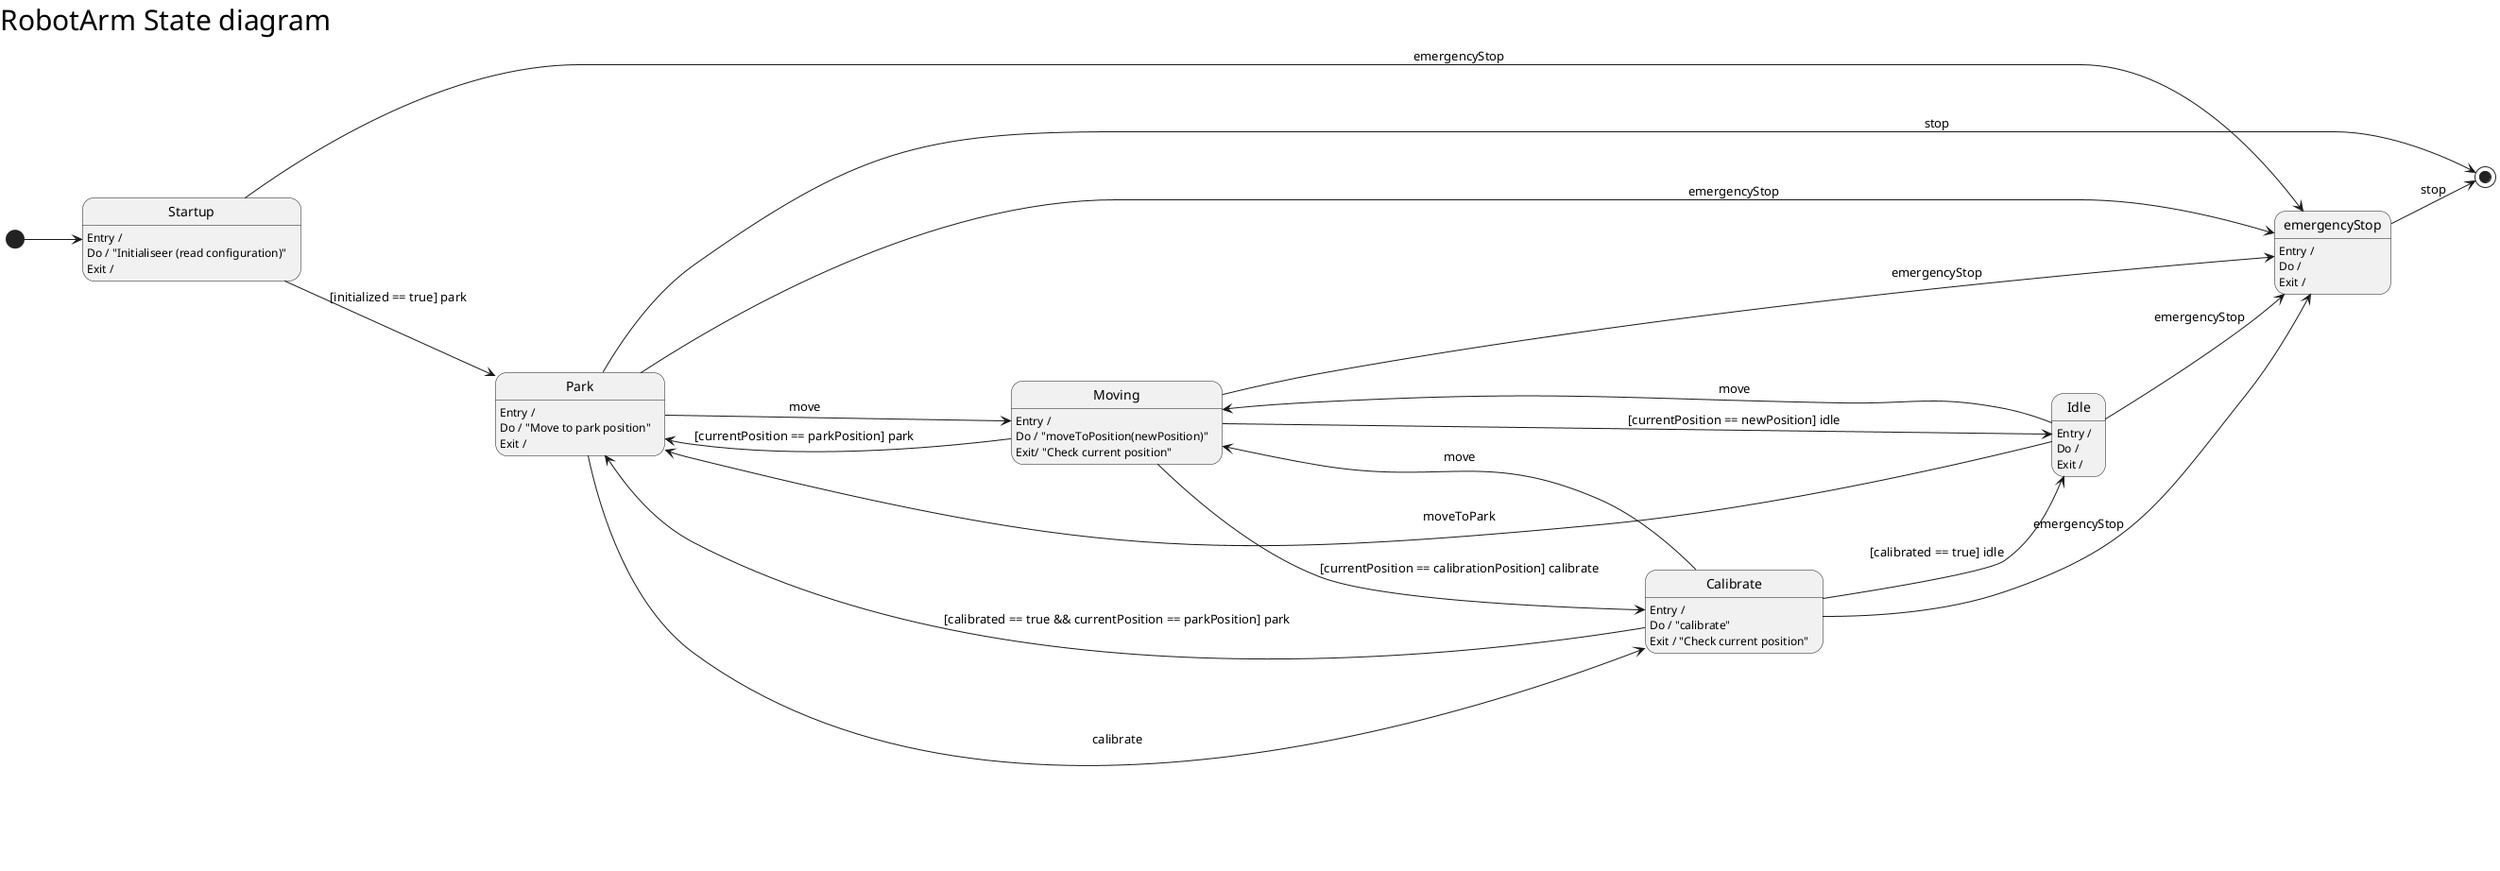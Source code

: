 @startuml
left header
<font size=30 color=black>RobotArm State diagram </font>
endheader
left to right direction

state Startup
Startup : Entry /
Startup : Do / "Initialiseer (read configuration)"
Startup : Exit /

state Moving
Moving : Entry /
Moving : Do / "moveToPosition(newPosition)"
Moving : Exit/ "Check current position"

state Park
Park : Entry /
Park : Do / "Move to park position"
Park : Exit /

state Calibrate
Calibrate : Entry / 
Calibrate : Do / "calibrate"
Calibrate : Exit / "Check current position"

state Idle
Idle : Entry /
Idle : Do / 
Idle : Exit /

state emergencyStop
emergencyStop : Entry /
emergencyStop : Do /
emergencyStop : Exit /


[*] --> Startup
Startup --> Park : [initialized == true] park
Park --> Moving : move 
Park --> Calibrate : calibrate
Calibrate --> Idle : [calibrated == true] idle
Moving --> Idle : [currentPosition == newPosition] idle
Moving --> Park : [currentPosition == parkPosition] park
Idle --> Moving : move
Idle --> Park : moveToPark
Calibrate --> Moving : move
Moving --> Calibrate : [currentPosition == calibrationPosition] calibrate
Calibrate --> Park : [calibrated == true && currentPosition == parkPosition] park

Calibrate --> emergencyStop : emergencyStop
Startup --> emergencyStop : emergencyStop
Idle --> emergencyStop : emergencyStop
Moving --> emergencyStop : emergencyStop
Park --> emergencyStop : emergencyStop

emergencyStop --> [*] : stop
Park --> [*] : stop

@enduml

